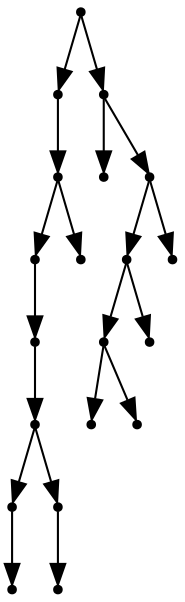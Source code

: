 digraph {
  19 [shape=point];
  9 [shape=point];
  8 [shape=point];
  6 [shape=point];
  5 [shape=point];
  4 [shape=point];
  1 [shape=point];
  0 [shape=point];
  3 [shape=point];
  2 [shape=point];
  7 [shape=point];
  18 [shape=point];
  10 [shape=point];
  17 [shape=point];
  15 [shape=point];
  13 [shape=point];
  11 [shape=point];
  12 [shape=point];
  14 [shape=point];
  16 [shape=point];
19 -> 9;
9 -> 8;
8 -> 6;
6 -> 5;
5 -> 4;
4 -> 1;
1 -> 0;
4 -> 3;
3 -> 2;
8 -> 7;
19 -> 18;
18 -> 10;
18 -> 17;
17 -> 15;
15 -> 13;
13 -> 11;
13 -> 12;
15 -> 14;
17 -> 16;
}
